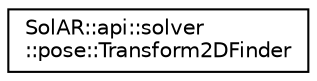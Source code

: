 digraph "Graphical Class Hierarchy"
{
  edge [fontname="Helvetica",fontsize="10",labelfontname="Helvetica",labelfontsize="10"];
  node [fontname="Helvetica",fontsize="10",shape=record];
  rankdir="LR";
  Node0 [label="SolAR::api::solver\l::pose::Transform2DFinder",height=0.2,width=0.4,color="black", fillcolor="white", style="filled",URL="$class_sol_a_r_1_1api_1_1solver_1_1pose_1_1_transform2_d_finder.html"];
}
